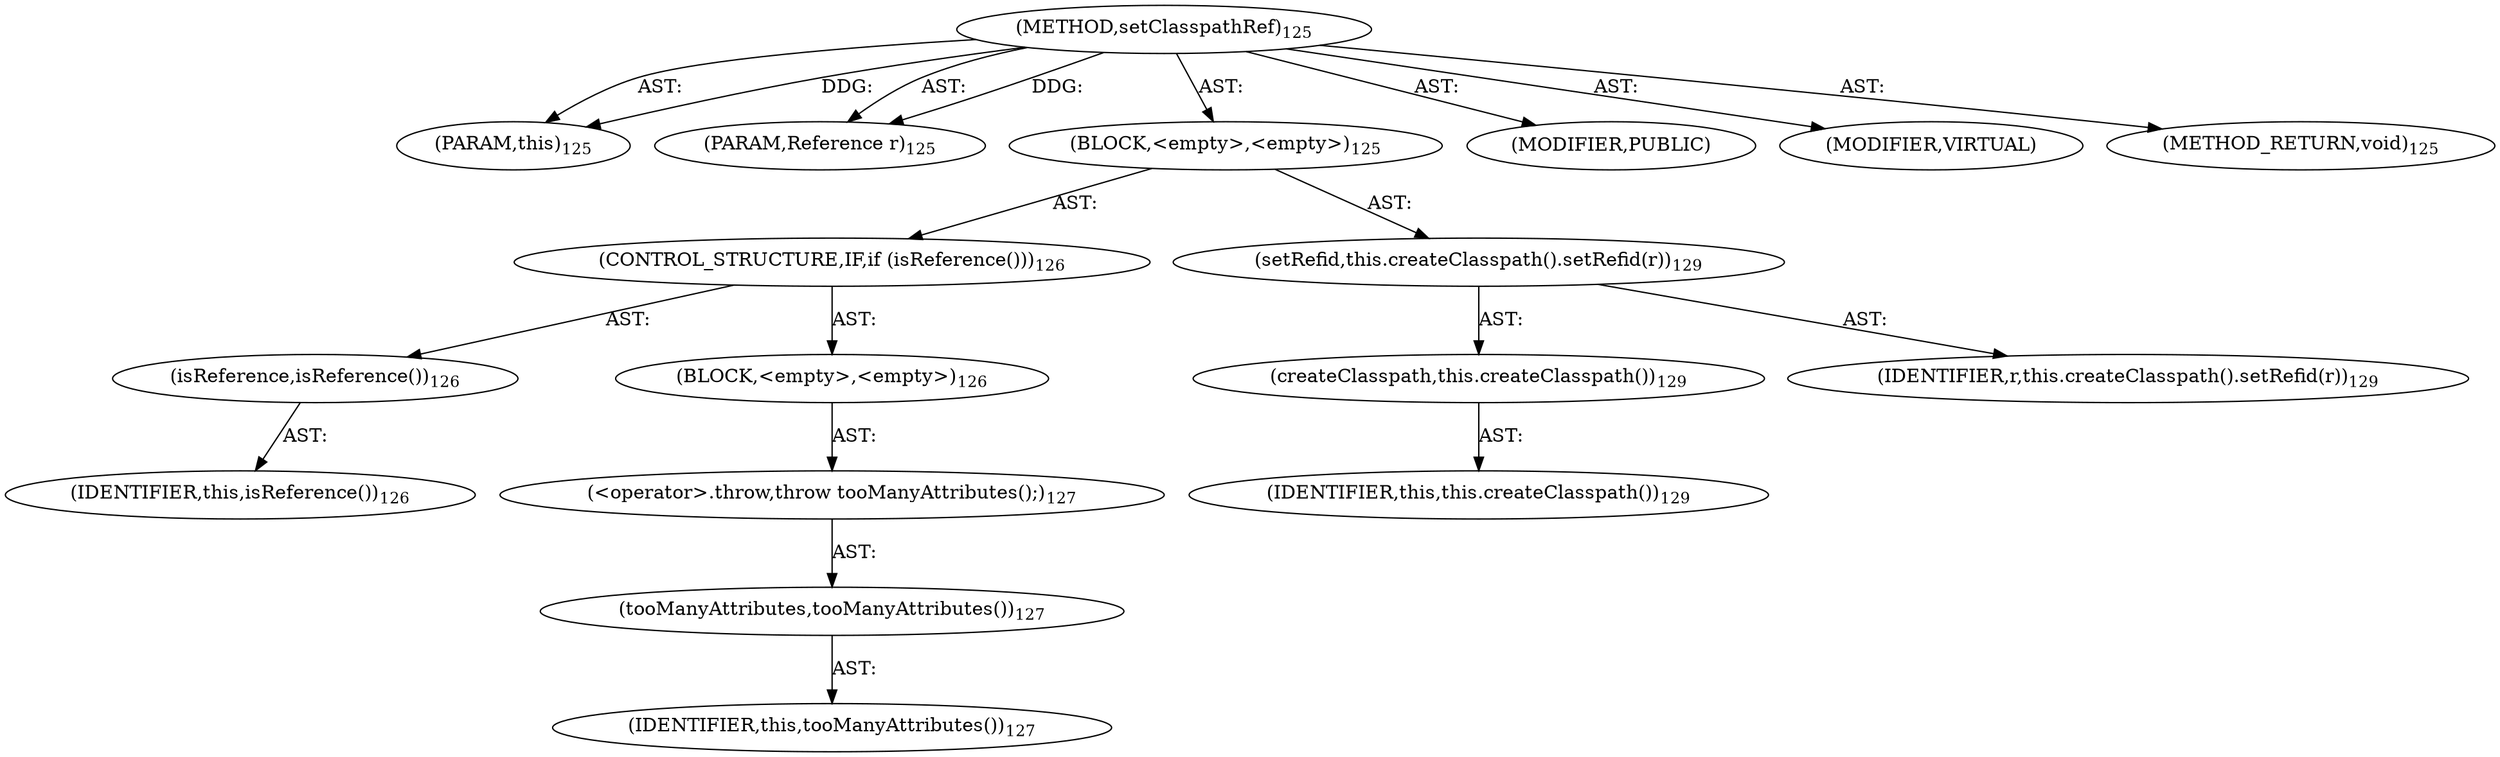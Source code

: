 digraph "setClasspathRef" {  
"111669149702" [label = <(METHOD,setClasspathRef)<SUB>125</SUB>> ]
"115964116995" [label = <(PARAM,this)<SUB>125</SUB>> ]
"115964117003" [label = <(PARAM,Reference r)<SUB>125</SUB>> ]
"25769803787" [label = <(BLOCK,&lt;empty&gt;,&lt;empty&gt;)<SUB>125</SUB>> ]
"47244640261" [label = <(CONTROL_STRUCTURE,IF,if (isReference()))<SUB>126</SUB>> ]
"30064771100" [label = <(isReference,isReference())<SUB>126</SUB>> ]
"68719476748" [label = <(IDENTIFIER,this,isReference())<SUB>126</SUB>> ]
"25769803788" [label = <(BLOCK,&lt;empty&gt;,&lt;empty&gt;)<SUB>126</SUB>> ]
"30064771101" [label = <(&lt;operator&gt;.throw,throw tooManyAttributes();)<SUB>127</SUB>> ]
"30064771102" [label = <(tooManyAttributes,tooManyAttributes())<SUB>127</SUB>> ]
"68719476749" [label = <(IDENTIFIER,this,tooManyAttributes())<SUB>127</SUB>> ]
"30064771103" [label = <(setRefid,this.createClasspath().setRefid(r))<SUB>129</SUB>> ]
"30064771104" [label = <(createClasspath,this.createClasspath())<SUB>129</SUB>> ]
"68719476750" [label = <(IDENTIFIER,this,this.createClasspath())<SUB>129</SUB>> ]
"68719476764" [label = <(IDENTIFIER,r,this.createClasspath().setRefid(r))<SUB>129</SUB>> ]
"133143986191" [label = <(MODIFIER,PUBLIC)> ]
"133143986192" [label = <(MODIFIER,VIRTUAL)> ]
"128849018886" [label = <(METHOD_RETURN,void)<SUB>125</SUB>> ]
  "111669149702" -> "115964116995"  [ label = "AST: "] 
  "111669149702" -> "115964117003"  [ label = "AST: "] 
  "111669149702" -> "25769803787"  [ label = "AST: "] 
  "111669149702" -> "133143986191"  [ label = "AST: "] 
  "111669149702" -> "133143986192"  [ label = "AST: "] 
  "111669149702" -> "128849018886"  [ label = "AST: "] 
  "25769803787" -> "47244640261"  [ label = "AST: "] 
  "25769803787" -> "30064771103"  [ label = "AST: "] 
  "47244640261" -> "30064771100"  [ label = "AST: "] 
  "47244640261" -> "25769803788"  [ label = "AST: "] 
  "30064771100" -> "68719476748"  [ label = "AST: "] 
  "25769803788" -> "30064771101"  [ label = "AST: "] 
  "30064771101" -> "30064771102"  [ label = "AST: "] 
  "30064771102" -> "68719476749"  [ label = "AST: "] 
  "30064771103" -> "30064771104"  [ label = "AST: "] 
  "30064771103" -> "68719476764"  [ label = "AST: "] 
  "30064771104" -> "68719476750"  [ label = "AST: "] 
  "111669149702" -> "115964116995"  [ label = "DDG: "] 
  "111669149702" -> "115964117003"  [ label = "DDG: "] 
}
